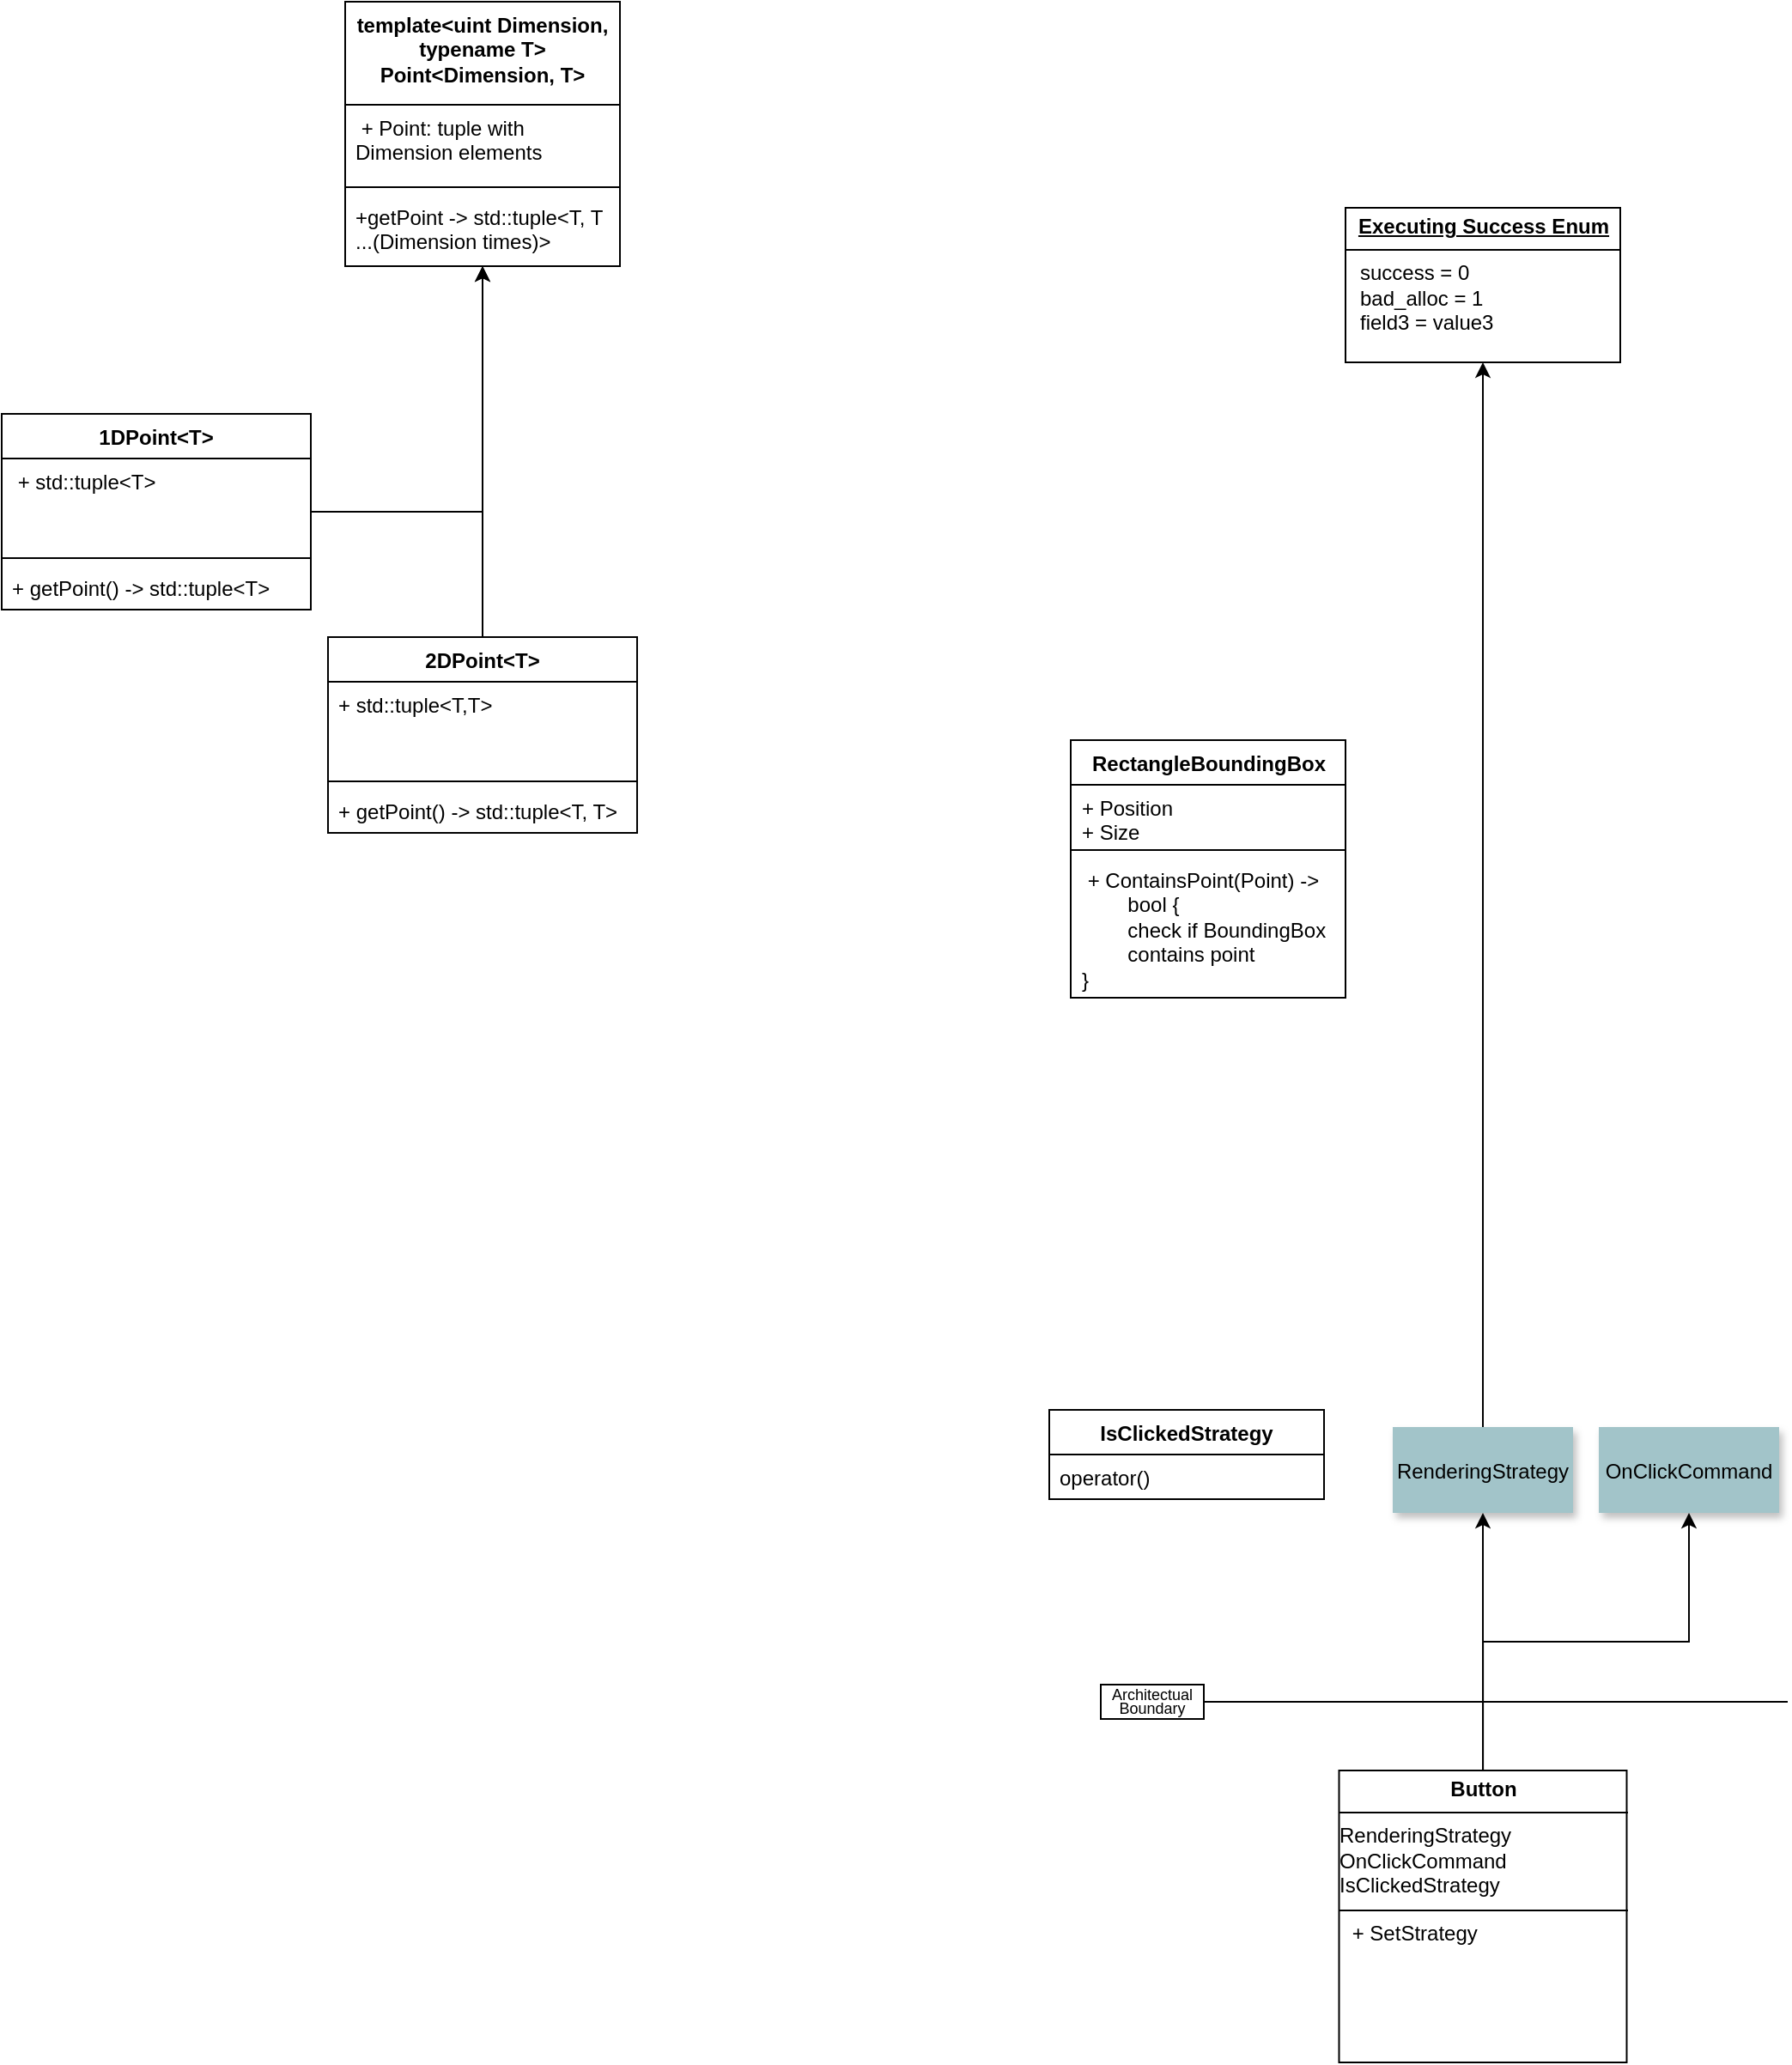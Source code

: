 <mxfile version="24.8.6">
  <diagram name="Page-1" id="9361dd3d-8414-5efd-6122-117bd74ce7a7">
    <mxGraphModel dx="1297" dy="2211" grid="1" gridSize="10" guides="1" tooltips="1" connect="1" arrows="1" fold="1" page="0" pageScale="1.5" pageWidth="826" pageHeight="1169" background="none" math="0" shadow="0">
      <root>
        <mxCell id="0" />
        <mxCell id="1" parent="0" />
        <mxCell id="WPdiobrcStu9vZ0IrCRy-90" value="" style="endArrow=classic;html=1;rounded=0;exitX=0.5;exitY=0;exitDx=0;exitDy=0;entryX=0.5;entryY=1;entryDx=0;entryDy=0;" edge="1" parent="1" target="WPdiobrcStu9vZ0IrCRy-91">
          <mxGeometry width="50" height="50" relative="1" as="geometry">
            <mxPoint x="522.5" y="-400" as="sourcePoint" />
            <mxPoint x="522.2" y="-270" as="targetPoint" />
          </mxGeometry>
        </mxCell>
        <mxCell id="WPdiobrcStu9vZ0IrCRy-111" style="edgeStyle=orthogonalEdgeStyle;rounded=0;orthogonalLoop=1;jettySize=auto;html=1;entryX=0.5;entryY=1;entryDx=0;entryDy=0;" edge="1" parent="1" source="WPdiobrcStu9vZ0IrCRy-91" target="WPdiobrcStu9vZ0IrCRy-110">
          <mxGeometry relative="1" as="geometry" />
        </mxCell>
        <mxCell id="WPdiobrcStu9vZ0IrCRy-91" value="RenderingStrategy" style="shadow=1;fillColor=#A2C4C9;strokeColor=none" vertex="1" parent="1">
          <mxGeometry x="470" y="-600" width="105" height="50" as="geometry" />
        </mxCell>
        <mxCell id="WPdiobrcStu9vZ0IrCRy-92" value="" style="endArrow=none;html=1;rounded=0;" edge="1" parent="1" target="WPdiobrcStu9vZ0IrCRy-93">
          <mxGeometry width="50" height="50" relative="1" as="geometry">
            <mxPoint x="700" y="-440" as="sourcePoint" />
            <mxPoint x="360" y="-440" as="targetPoint" />
          </mxGeometry>
        </mxCell>
        <mxCell id="WPdiobrcStu9vZ0IrCRy-93" value="&lt;div style=&quot;line-height: 80%; font-size: 9px;&quot;&gt;Architectual Boundary&lt;/div&gt;" style="rounded=0;whiteSpace=wrap;html=1;" vertex="1" parent="1">
          <mxGeometry x="300" y="-450" width="60" height="20" as="geometry" />
        </mxCell>
        <mxCell id="WPdiobrcStu9vZ0IrCRy-103" style="edgeStyle=orthogonalEdgeStyle;rounded=0;orthogonalLoop=1;jettySize=auto;html=1;entryX=0.5;entryY=1;entryDx=0;entryDy=0;" edge="1" parent="1" source="WPdiobrcStu9vZ0IrCRy-100" target="WPdiobrcStu9vZ0IrCRy-102">
          <mxGeometry relative="1" as="geometry" />
        </mxCell>
        <mxCell id="WPdiobrcStu9vZ0IrCRy-100" value="&lt;p style=&quot;margin:0px;margin-top:4px;text-align:center;&quot;&gt;&lt;b&gt;Button&lt;/b&gt;&lt;/p&gt;&lt;hr size=&quot;1&quot; style=&quot;border-style:solid;&quot;&gt;&lt;div align=&quot;left&quot;&gt;RenderingStrategy&lt;/div&gt;&lt;div align=&quot;left&quot;&gt;OnClickCommand&lt;/div&gt;&lt;div align=&quot;left&quot;&gt;IsClickedStrategy&lt;br&gt;&lt;/div&gt;&lt;hr size=&quot;1&quot; style=&quot;border-style:solid;&quot;&gt;&lt;p style=&quot;margin:0px;margin-left:4px;&quot;&gt;&amp;nbsp;+ SetStrategy&lt;br&gt;&lt;/p&gt;" style="verticalAlign=top;align=left;overflow=fill;html=1;whiteSpace=wrap;" vertex="1" parent="1">
          <mxGeometry x="438.75" y="-400" width="167.5" height="170" as="geometry" />
        </mxCell>
        <mxCell id="WPdiobrcStu9vZ0IrCRy-102" value="OnClickCommand" style="shadow=1;fillColor=#A2C4C9;strokeColor=none" vertex="1" parent="1">
          <mxGeometry x="590" y="-600" width="105" height="50" as="geometry" />
        </mxCell>
        <mxCell id="WPdiobrcStu9vZ0IrCRy-110" value="&lt;p style=&quot;margin:0px;margin-top:4px;text-align:center;text-decoration:underline;&quot;&gt;&lt;b&gt;Executing Success Enum&lt;br&gt;&lt;/b&gt;&lt;/p&gt;&lt;hr size=&quot;1&quot; style=&quot;border-style:solid;&quot;&gt;&lt;p style=&quot;margin:0px;margin-left:8px;&quot;&gt;success = 0&lt;br&gt;bad_alloc = 1&lt;br&gt;field3 = value3&lt;/p&gt;" style="verticalAlign=top;align=left;overflow=fill;html=1;whiteSpace=wrap;" vertex="1" parent="1">
          <mxGeometry x="442.5" y="-1310" width="160" height="90" as="geometry" />
        </mxCell>
        <mxCell id="WPdiobrcStu9vZ0IrCRy-114" value="IsClickedStrategy" style="swimlane;fontStyle=1;align=center;verticalAlign=top;childLayout=stackLayout;horizontal=1;startSize=26;horizontalStack=0;resizeParent=1;resizeParentMax=0;resizeLast=0;collapsible=1;marginBottom=0;whiteSpace=wrap;html=1;" vertex="1" parent="1">
          <mxGeometry x="270" y="-610" width="160" height="52" as="geometry" />
        </mxCell>
        <mxCell id="WPdiobrcStu9vZ0IrCRy-117" value="operator()" style="text;strokeColor=none;fillColor=none;align=left;verticalAlign=top;spacingLeft=4;spacingRight=4;overflow=hidden;rotatable=0;points=[[0,0.5],[1,0.5]];portConstraint=eastwest;whiteSpace=wrap;html=1;" vertex="1" parent="WPdiobrcStu9vZ0IrCRy-114">
          <mxGeometry y="26" width="160" height="26" as="geometry" />
        </mxCell>
        <mxCell id="WPdiobrcStu9vZ0IrCRy-118" value="RectangleBoundingBox" style="swimlane;fontStyle=1;align=center;verticalAlign=top;childLayout=stackLayout;horizontal=1;startSize=26;horizontalStack=0;resizeParent=1;resizeParentMax=0;resizeLast=0;collapsible=1;marginBottom=0;whiteSpace=wrap;html=1;" vertex="1" parent="1">
          <mxGeometry x="282.5" y="-1000" width="160" height="150" as="geometry" />
        </mxCell>
        <mxCell id="WPdiobrcStu9vZ0IrCRy-119" value="&lt;div&gt;+ Position&lt;/div&gt;&lt;div&gt;+ Size&lt;br&gt;&lt;/div&gt;" style="text;strokeColor=none;fillColor=none;align=left;verticalAlign=top;spacingLeft=4;spacingRight=4;overflow=hidden;rotatable=0;points=[[0,0.5],[1,0.5]];portConstraint=eastwest;whiteSpace=wrap;html=1;" vertex="1" parent="WPdiobrcStu9vZ0IrCRy-118">
          <mxGeometry y="26" width="160" height="34" as="geometry" />
        </mxCell>
        <mxCell id="WPdiobrcStu9vZ0IrCRy-120" value="" style="line;strokeWidth=1;fillColor=none;align=left;verticalAlign=middle;spacingTop=-1;spacingLeft=3;spacingRight=3;rotatable=0;labelPosition=right;points=[];portConstraint=eastwest;strokeColor=inherit;" vertex="1" parent="WPdiobrcStu9vZ0IrCRy-118">
          <mxGeometry y="60" width="160" height="8" as="geometry" />
        </mxCell>
        <mxCell id="WPdiobrcStu9vZ0IrCRy-121" value="&lt;div&gt;&amp;nbsp;+ ContainsPoint(Point) -&amp;gt; &lt;span style=&quot;white-space: pre;&quot;&gt;&#x9;&lt;/span&gt;bool {&lt;/div&gt;&lt;div&gt;&lt;span style=&quot;white-space: pre;&quot;&gt;&#x9;&lt;/span&gt;check if BoundingBox &lt;span style=&quot;white-space: pre;&quot;&gt;&#x9;&lt;/span&gt;contains point&lt;br&gt;&lt;/div&gt;&lt;div&gt;}&lt;br&gt;&lt;/div&gt;" style="text;strokeColor=none;fillColor=none;align=left;verticalAlign=top;spacingLeft=4;spacingRight=4;overflow=hidden;rotatable=0;points=[[0,0.5],[1,0.5]];portConstraint=eastwest;whiteSpace=wrap;html=1;" vertex="1" parent="WPdiobrcStu9vZ0IrCRy-118">
          <mxGeometry y="68" width="160" height="82" as="geometry" />
        </mxCell>
        <mxCell id="WPdiobrcStu9vZ0IrCRy-130" style="edgeStyle=orthogonalEdgeStyle;rounded=0;orthogonalLoop=1;jettySize=auto;html=1;" edge="1" parent="1" source="WPdiobrcStu9vZ0IrCRy-122" target="WPdiobrcStu9vZ0IrCRy-126">
          <mxGeometry relative="1" as="geometry" />
        </mxCell>
        <mxCell id="WPdiobrcStu9vZ0IrCRy-122" value="2DPoint&amp;lt;T&amp;gt;" style="swimlane;fontStyle=1;align=center;verticalAlign=top;childLayout=stackLayout;horizontal=1;startSize=26;horizontalStack=0;resizeParent=1;resizeParentMax=0;resizeLast=0;collapsible=1;marginBottom=0;whiteSpace=wrap;html=1;" vertex="1" parent="1">
          <mxGeometry x="-150" y="-1060" width="180" height="114" as="geometry" />
        </mxCell>
        <mxCell id="WPdiobrcStu9vZ0IrCRy-123" value="+ std::tuple&amp;lt;T,T&amp;gt;" style="text;strokeColor=none;fillColor=none;align=left;verticalAlign=top;spacingLeft=4;spacingRight=4;overflow=hidden;rotatable=0;points=[[0,0.5],[1,0.5]];portConstraint=eastwest;whiteSpace=wrap;html=1;" vertex="1" parent="WPdiobrcStu9vZ0IrCRy-122">
          <mxGeometry y="26" width="180" height="54" as="geometry" />
        </mxCell>
        <mxCell id="WPdiobrcStu9vZ0IrCRy-124" value="" style="line;strokeWidth=1;fillColor=none;align=left;verticalAlign=middle;spacingTop=-1;spacingLeft=3;spacingRight=3;rotatable=0;labelPosition=right;points=[];portConstraint=eastwest;strokeColor=inherit;" vertex="1" parent="WPdiobrcStu9vZ0IrCRy-122">
          <mxGeometry y="80" width="180" height="8" as="geometry" />
        </mxCell>
        <mxCell id="WPdiobrcStu9vZ0IrCRy-125" value="+ getPoint() -&amp;gt; std::tuple&amp;lt;T, T&amp;gt; " style="text;strokeColor=none;fillColor=none;align=left;verticalAlign=top;spacingLeft=4;spacingRight=4;overflow=hidden;rotatable=0;points=[[0,0.5],[1,0.5]];portConstraint=eastwest;whiteSpace=wrap;html=1;" vertex="1" parent="WPdiobrcStu9vZ0IrCRy-122">
          <mxGeometry y="88" width="180" height="26" as="geometry" />
        </mxCell>
        <mxCell id="WPdiobrcStu9vZ0IrCRy-126" value="&lt;div&gt;template&amp;lt;uint Dimension, typename T&amp;gt;&lt;br&gt;&lt;/div&gt;&lt;div&gt;Point&amp;lt;Dimension, T&amp;gt;&lt;/div&gt;" style="swimlane;fontStyle=1;align=center;verticalAlign=top;childLayout=stackLayout;horizontal=1;startSize=60;horizontalStack=0;resizeParent=1;resizeParentMax=0;resizeLast=0;collapsible=1;marginBottom=0;whiteSpace=wrap;html=1;" vertex="1" parent="1">
          <mxGeometry x="-140" y="-1430" width="160" height="154" as="geometry">
            <mxRectangle x="-140" y="-1430" width="260" height="60" as="alternateBounds" />
          </mxGeometry>
        </mxCell>
        <mxCell id="WPdiobrcStu9vZ0IrCRy-127" value="&amp;nbsp;+ Point: tuple with Dimension elements" style="text;strokeColor=none;fillColor=none;align=left;verticalAlign=top;spacingLeft=4;spacingRight=4;overflow=hidden;rotatable=0;points=[[0,0.5],[1,0.5]];portConstraint=eastwest;whiteSpace=wrap;html=1;" vertex="1" parent="WPdiobrcStu9vZ0IrCRy-126">
          <mxGeometry y="60" width="160" height="44" as="geometry" />
        </mxCell>
        <mxCell id="WPdiobrcStu9vZ0IrCRy-128" value="" style="line;strokeWidth=1;fillColor=none;align=left;verticalAlign=middle;spacingTop=-1;spacingLeft=3;spacingRight=3;rotatable=0;labelPosition=right;points=[];portConstraint=eastwest;strokeColor=inherit;" vertex="1" parent="WPdiobrcStu9vZ0IrCRy-126">
          <mxGeometry y="104" width="160" height="8" as="geometry" />
        </mxCell>
        <mxCell id="WPdiobrcStu9vZ0IrCRy-129" value="+getPoint -&amp;gt; std::tuple&amp;lt;T, T ...(Dimension times)&amp;gt;" style="text;strokeColor=none;fillColor=none;align=left;verticalAlign=top;spacingLeft=4;spacingRight=4;overflow=hidden;rotatable=0;points=[[0,0.5],[1,0.5]];portConstraint=eastwest;whiteSpace=wrap;html=1;" vertex="1" parent="WPdiobrcStu9vZ0IrCRy-126">
          <mxGeometry y="112" width="160" height="42" as="geometry" />
        </mxCell>
        <mxCell id="WPdiobrcStu9vZ0IrCRy-136" style="edgeStyle=orthogonalEdgeStyle;rounded=0;orthogonalLoop=1;jettySize=auto;html=1;" edge="1" parent="1" source="WPdiobrcStu9vZ0IrCRy-131" target="WPdiobrcStu9vZ0IrCRy-126">
          <mxGeometry relative="1" as="geometry">
            <mxPoint x="-60" y="-1270" as="targetPoint" />
          </mxGeometry>
        </mxCell>
        <mxCell id="WPdiobrcStu9vZ0IrCRy-131" value="1DPoint&amp;lt;T&amp;gt;" style="swimlane;fontStyle=1;align=center;verticalAlign=top;childLayout=stackLayout;horizontal=1;startSize=26;horizontalStack=0;resizeParent=1;resizeParentMax=0;resizeLast=0;collapsible=1;marginBottom=0;whiteSpace=wrap;html=1;" vertex="1" parent="1">
          <mxGeometry x="-340" y="-1190" width="180" height="114" as="geometry" />
        </mxCell>
        <mxCell id="WPdiobrcStu9vZ0IrCRy-132" value="&amp;nbsp;+ std::tuple&amp;lt;T&amp;gt;" style="text;strokeColor=none;fillColor=none;align=left;verticalAlign=top;spacingLeft=4;spacingRight=4;overflow=hidden;rotatable=0;points=[[0,0.5],[1,0.5]];portConstraint=eastwest;whiteSpace=wrap;html=1;" vertex="1" parent="WPdiobrcStu9vZ0IrCRy-131">
          <mxGeometry y="26" width="180" height="54" as="geometry" />
        </mxCell>
        <mxCell id="WPdiobrcStu9vZ0IrCRy-133" value="" style="line;strokeWidth=1;fillColor=none;align=left;verticalAlign=middle;spacingTop=-1;spacingLeft=3;spacingRight=3;rotatable=0;labelPosition=right;points=[];portConstraint=eastwest;strokeColor=inherit;" vertex="1" parent="WPdiobrcStu9vZ0IrCRy-131">
          <mxGeometry y="80" width="180" height="8" as="geometry" />
        </mxCell>
        <mxCell id="WPdiobrcStu9vZ0IrCRy-134" value="+ getPoint() -&amp;gt; std::tuple&amp;lt;T&amp;gt; " style="text;strokeColor=none;fillColor=none;align=left;verticalAlign=top;spacingLeft=4;spacingRight=4;overflow=hidden;rotatable=0;points=[[0,0.5],[1,0.5]];portConstraint=eastwest;whiteSpace=wrap;html=1;" vertex="1" parent="WPdiobrcStu9vZ0IrCRy-131">
          <mxGeometry y="88" width="180" height="26" as="geometry" />
        </mxCell>
      </root>
    </mxGraphModel>
  </diagram>
</mxfile>
